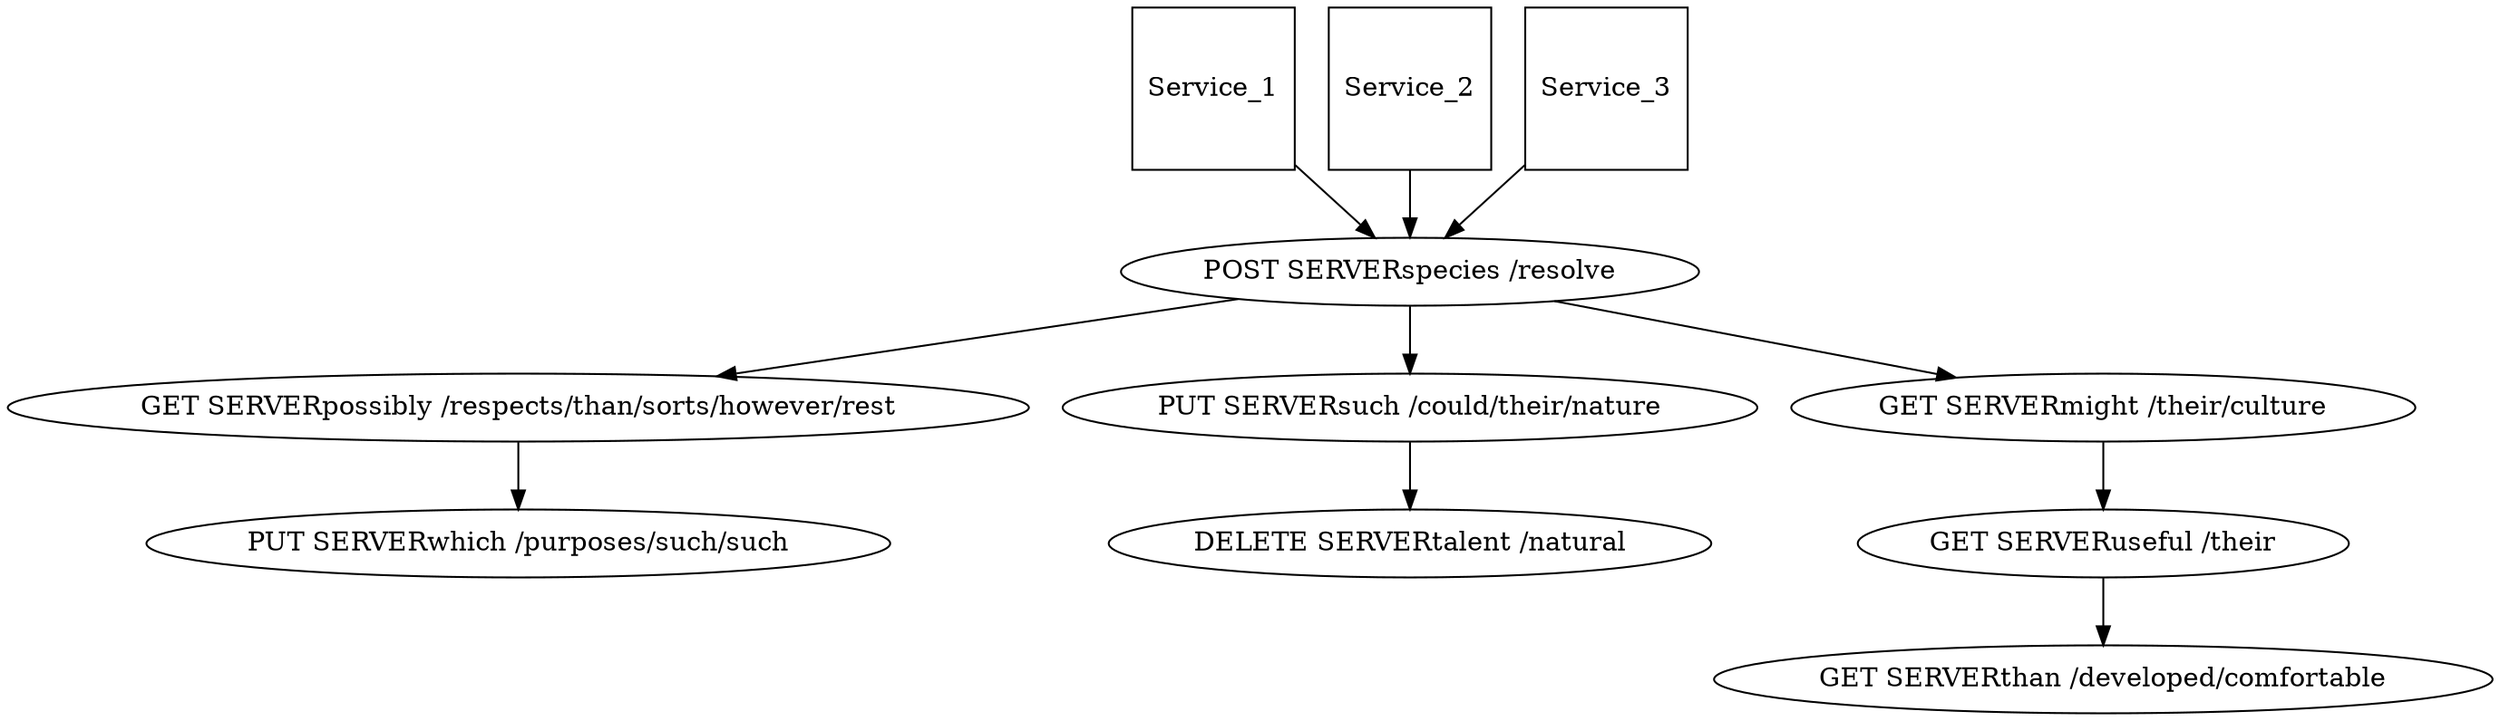 digraph System{
	 endpoint0[label="GET SERVERthan /developed/comfortable"] ;
	 endpoint1[label="DELETE SERVERtalent /natural"] ;
	 endpoint2[label="GET SERVERuseful /their"] ;
	 endpoint3[label="GET SERVERpossibly /respects/than/sorts/however/rest"] ;
	 endpoint4[label="PUT SERVERsuch /could/their/nature"] ;
	 endpoint5[label="PUT SERVERwhich /purposes/such/such"] ;
	 endpoint6[label="POST SERVERspecies /resolve"] ;
	 endpoint7[label="GET SERVERmight /their/culture"] ;
Service_1[shape=square];
 Service_1->endpoint6; endpoint6 -> endpoint7 -> endpoint2 -> endpoint0;
Service_2[shape=square];
 Service_2->endpoint6; endpoint6 -> endpoint3 -> endpoint5;
Service_3[shape=square];
 Service_3->endpoint6; endpoint6 -> endpoint4 -> endpoint1;
}